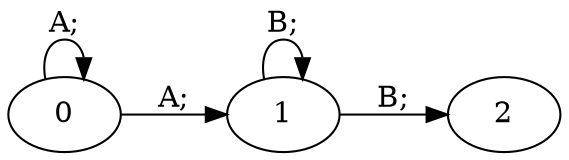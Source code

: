 digraph g
{
rankdir=LR;
0;1;2;
0 -> 1 [label="A;"]
0 -> 0 [label="A;"]
1 -> 2 [label="B;"]
1 -> 1 [label="B;"]
}
